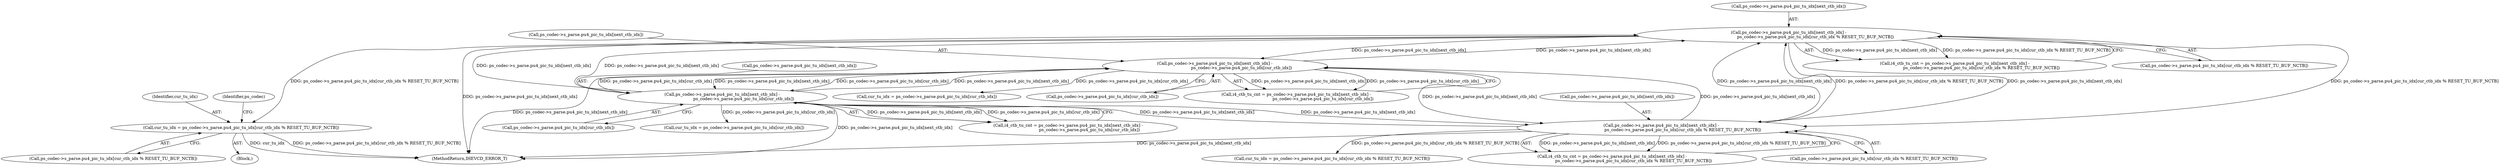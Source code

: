digraph "0_Android_bcfc7124f6ef9f1ec128fb2e90de774a5b33d199_0@array" {
"1003785" [label="(Call,cur_tu_idx = ps_codec->s_parse.pu4_pic_tu_idx[cur_ctb_idx % RESET_TU_BUF_NCTB])"];
"1003768" [label="(Call,ps_codec->s_parse.pu4_pic_tu_idx[next_ctb_idx] -\n                                        ps_codec->s_parse.pu4_pic_tu_idx[cur_ctb_idx % RESET_TU_BUF_NCTB])"];
"1003800" [label="(Call,ps_codec->s_parse.pu4_pic_tu_idx[next_ctb_idx] -\n                                        ps_codec->s_parse.pu4_pic_tu_idx[cur_ctb_idx])"];
"1002692" [label="(Call,ps_codec->s_parse.pu4_pic_tu_idx[next_ctb_idx] -\n                                ps_codec->s_parse.pu4_pic_tu_idx[cur_ctb_idx])"];
"1002660" [label="(Call,ps_codec->s_parse.pu4_pic_tu_idx[next_ctb_idx] -\n                                ps_codec->s_parse.pu4_pic_tu_idx[cur_ctb_idx % RESET_TU_BUF_NCTB])"];
"1005079" [label="(MethodReturn,IHEVCD_ERROR_T)"];
"1003801" [label="(Call,ps_codec->s_parse.pu4_pic_tu_idx[next_ctb_idx])"];
"1002690" [label="(Call,i4_ctb_tu_cnt = ps_codec->s_parse.pu4_pic_tu_idx[next_ctb_idx] -\n                                ps_codec->s_parse.pu4_pic_tu_idx[cur_ctb_idx])"];
"1002658" [label="(Call,i4_ctb_tu_cnt = ps_codec->s_parse.pu4_pic_tu_idx[next_ctb_idx] -\n                                ps_codec->s_parse.pu4_pic_tu_idx[cur_ctb_idx % RESET_TU_BUF_NCTB])"];
"1003769" [label="(Call,ps_codec->s_parse.pu4_pic_tu_idx[next_ctb_idx])"];
"1002700" [label="(Call,ps_codec->s_parse.pu4_pic_tu_idx[cur_ctb_idx])"];
"1002661" [label="(Call,ps_codec->s_parse.pu4_pic_tu_idx[next_ctb_idx])"];
"1003768" [label="(Call,ps_codec->s_parse.pu4_pic_tu_idx[next_ctb_idx] -\n                                        ps_codec->s_parse.pu4_pic_tu_idx[cur_ctb_idx % RESET_TU_BUF_NCTB])"];
"1003815" [label="(Call,cur_tu_idx = ps_codec->s_parse.pu4_pic_tu_idx[cur_ctb_idx])"];
"1002668" [label="(Call,ps_codec->s_parse.pu4_pic_tu_idx[cur_ctb_idx % RESET_TU_BUF_NCTB])"];
"1003787" [label="(Call,ps_codec->s_parse.pu4_pic_tu_idx[cur_ctb_idx % RESET_TU_BUF_NCTB])"];
"1003786" [label="(Identifier,cur_tu_idx)"];
"1002693" [label="(Call,ps_codec->s_parse.pu4_pic_tu_idx[next_ctb_idx])"];
"1003808" [label="(Call,ps_codec->s_parse.pu4_pic_tu_idx[cur_ctb_idx])"];
"1003765" [label="(Block,)"];
"1003798" [label="(Call,i4_ctb_tu_cnt = ps_codec->s_parse.pu4_pic_tu_idx[next_ctb_idx] -\n                                        ps_codec->s_parse.pu4_pic_tu_idx[cur_ctb_idx])"];
"1002692" [label="(Call,ps_codec->s_parse.pu4_pic_tu_idx[next_ctb_idx] -\n                                ps_codec->s_parse.pu4_pic_tu_idx[cur_ctb_idx])"];
"1003785" [label="(Call,cur_tu_idx = ps_codec->s_parse.pu4_pic_tu_idx[cur_ctb_idx % RESET_TU_BUF_NCTB])"];
"1003800" [label="(Call,ps_codec->s_parse.pu4_pic_tu_idx[next_ctb_idx] -\n                                        ps_codec->s_parse.pu4_pic_tu_idx[cur_ctb_idx])"];
"1002707" [label="(Call,cur_tu_idx = ps_codec->s_parse.pu4_pic_tu_idx[cur_ctb_idx])"];
"1003766" [label="(Call,i4_ctb_tu_cnt = ps_codec->s_parse.pu4_pic_tu_idx[next_ctb_idx] -\n                                        ps_codec->s_parse.pu4_pic_tu_idx[cur_ctb_idx % RESET_TU_BUF_NCTB])"];
"1003776" [label="(Call,ps_codec->s_parse.pu4_pic_tu_idx[cur_ctb_idx % RESET_TU_BUF_NCTB])"];
"1002660" [label="(Call,ps_codec->s_parse.pu4_pic_tu_idx[next_ctb_idx] -\n                                ps_codec->s_parse.pu4_pic_tu_idx[cur_ctb_idx % RESET_TU_BUF_NCTB])"];
"1003828" [label="(Identifier,ps_codec)"];
"1002677" [label="(Call,cur_tu_idx = ps_codec->s_parse.pu4_pic_tu_idx[cur_ctb_idx % RESET_TU_BUF_NCTB])"];
"1003785" -> "1003765"  [label="AST: "];
"1003785" -> "1003787"  [label="CFG: "];
"1003786" -> "1003785"  [label="AST: "];
"1003787" -> "1003785"  [label="AST: "];
"1003828" -> "1003785"  [label="CFG: "];
"1003785" -> "1005079"  [label="DDG: ps_codec->s_parse.pu4_pic_tu_idx[cur_ctb_idx % RESET_TU_BUF_NCTB]"];
"1003785" -> "1005079"  [label="DDG: cur_tu_idx"];
"1003768" -> "1003785"  [label="DDG: ps_codec->s_parse.pu4_pic_tu_idx[cur_ctb_idx % RESET_TU_BUF_NCTB]"];
"1003768" -> "1003766"  [label="AST: "];
"1003768" -> "1003776"  [label="CFG: "];
"1003769" -> "1003768"  [label="AST: "];
"1003776" -> "1003768"  [label="AST: "];
"1003766" -> "1003768"  [label="CFG: "];
"1003768" -> "1005079"  [label="DDG: ps_codec->s_parse.pu4_pic_tu_idx[next_ctb_idx]"];
"1003768" -> "1002660"  [label="DDG: ps_codec->s_parse.pu4_pic_tu_idx[next_ctb_idx]"];
"1003768" -> "1002660"  [label="DDG: ps_codec->s_parse.pu4_pic_tu_idx[cur_ctb_idx % RESET_TU_BUF_NCTB]"];
"1003768" -> "1002692"  [label="DDG: ps_codec->s_parse.pu4_pic_tu_idx[next_ctb_idx]"];
"1003768" -> "1003766"  [label="DDG: ps_codec->s_parse.pu4_pic_tu_idx[next_ctb_idx]"];
"1003768" -> "1003766"  [label="DDG: ps_codec->s_parse.pu4_pic_tu_idx[cur_ctb_idx % RESET_TU_BUF_NCTB]"];
"1003800" -> "1003768"  [label="DDG: ps_codec->s_parse.pu4_pic_tu_idx[next_ctb_idx]"];
"1002692" -> "1003768"  [label="DDG: ps_codec->s_parse.pu4_pic_tu_idx[next_ctb_idx]"];
"1002660" -> "1003768"  [label="DDG: ps_codec->s_parse.pu4_pic_tu_idx[next_ctb_idx]"];
"1002660" -> "1003768"  [label="DDG: ps_codec->s_parse.pu4_pic_tu_idx[cur_ctb_idx % RESET_TU_BUF_NCTB]"];
"1003768" -> "1003800"  [label="DDG: ps_codec->s_parse.pu4_pic_tu_idx[next_ctb_idx]"];
"1003800" -> "1003798"  [label="AST: "];
"1003800" -> "1003808"  [label="CFG: "];
"1003801" -> "1003800"  [label="AST: "];
"1003808" -> "1003800"  [label="AST: "];
"1003798" -> "1003800"  [label="CFG: "];
"1003800" -> "1005079"  [label="DDG: ps_codec->s_parse.pu4_pic_tu_idx[next_ctb_idx]"];
"1003800" -> "1002660"  [label="DDG: ps_codec->s_parse.pu4_pic_tu_idx[next_ctb_idx]"];
"1003800" -> "1002692"  [label="DDG: ps_codec->s_parse.pu4_pic_tu_idx[next_ctb_idx]"];
"1003800" -> "1002692"  [label="DDG: ps_codec->s_parse.pu4_pic_tu_idx[cur_ctb_idx]"];
"1003800" -> "1003798"  [label="DDG: ps_codec->s_parse.pu4_pic_tu_idx[next_ctb_idx]"];
"1003800" -> "1003798"  [label="DDG: ps_codec->s_parse.pu4_pic_tu_idx[cur_ctb_idx]"];
"1002692" -> "1003800"  [label="DDG: ps_codec->s_parse.pu4_pic_tu_idx[next_ctb_idx]"];
"1002692" -> "1003800"  [label="DDG: ps_codec->s_parse.pu4_pic_tu_idx[cur_ctb_idx]"];
"1002660" -> "1003800"  [label="DDG: ps_codec->s_parse.pu4_pic_tu_idx[next_ctb_idx]"];
"1003800" -> "1003815"  [label="DDG: ps_codec->s_parse.pu4_pic_tu_idx[cur_ctb_idx]"];
"1002692" -> "1002690"  [label="AST: "];
"1002692" -> "1002700"  [label="CFG: "];
"1002693" -> "1002692"  [label="AST: "];
"1002700" -> "1002692"  [label="AST: "];
"1002690" -> "1002692"  [label="CFG: "];
"1002692" -> "1005079"  [label="DDG: ps_codec->s_parse.pu4_pic_tu_idx[next_ctb_idx]"];
"1002692" -> "1002660"  [label="DDG: ps_codec->s_parse.pu4_pic_tu_idx[next_ctb_idx]"];
"1002692" -> "1002690"  [label="DDG: ps_codec->s_parse.pu4_pic_tu_idx[next_ctb_idx]"];
"1002692" -> "1002690"  [label="DDG: ps_codec->s_parse.pu4_pic_tu_idx[cur_ctb_idx]"];
"1002660" -> "1002692"  [label="DDG: ps_codec->s_parse.pu4_pic_tu_idx[next_ctb_idx]"];
"1002692" -> "1002707"  [label="DDG: ps_codec->s_parse.pu4_pic_tu_idx[cur_ctb_idx]"];
"1002660" -> "1002658"  [label="AST: "];
"1002660" -> "1002668"  [label="CFG: "];
"1002661" -> "1002660"  [label="AST: "];
"1002668" -> "1002660"  [label="AST: "];
"1002658" -> "1002660"  [label="CFG: "];
"1002660" -> "1005079"  [label="DDG: ps_codec->s_parse.pu4_pic_tu_idx[next_ctb_idx]"];
"1002660" -> "1002658"  [label="DDG: ps_codec->s_parse.pu4_pic_tu_idx[next_ctb_idx]"];
"1002660" -> "1002658"  [label="DDG: ps_codec->s_parse.pu4_pic_tu_idx[cur_ctb_idx % RESET_TU_BUF_NCTB]"];
"1002660" -> "1002677"  [label="DDG: ps_codec->s_parse.pu4_pic_tu_idx[cur_ctb_idx % RESET_TU_BUF_NCTB]"];
}
